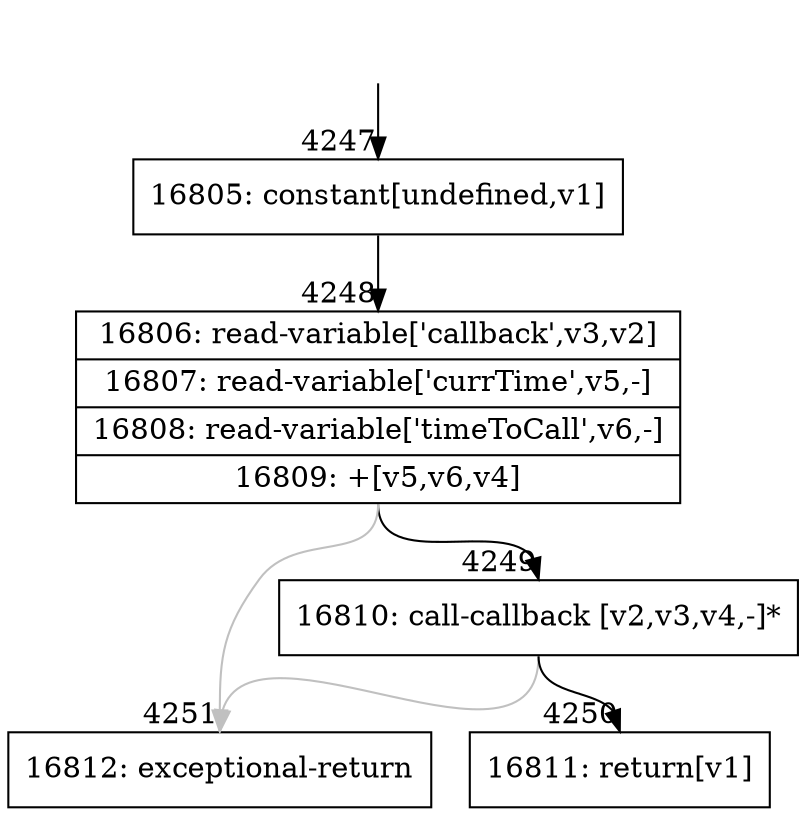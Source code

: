 digraph {
rankdir="TD"
BB_entry190[shape=none,label=""];
BB_entry190 -> BB4247 [tailport=s, headport=n, headlabel="    4247"]
BB4247 [shape=record label="{16805: constant[undefined,v1]}" ] 
BB4247 -> BB4248 [tailport=s, headport=n, headlabel="      4248"]
BB4248 [shape=record label="{16806: read-variable['callback',v3,v2]|16807: read-variable['currTime',v5,-]|16808: read-variable['timeToCall',v6,-]|16809: +[v5,v6,v4]}" ] 
BB4248 -> BB4249 [tailport=s, headport=n, headlabel="      4249"]
BB4248 -> BB4251 [tailport=s, headport=n, color=gray, headlabel="      4251"]
BB4249 [shape=record label="{16810: call-callback [v2,v3,v4,-]*}" ] 
BB4249 -> BB4250 [tailport=s, headport=n, headlabel="      4250"]
BB4249 -> BB4251 [tailport=s, headport=n, color=gray]
BB4250 [shape=record label="{16811: return[v1]}" ] 
BB4251 [shape=record label="{16812: exceptional-return}" ] 
//#$~ 5798
}
